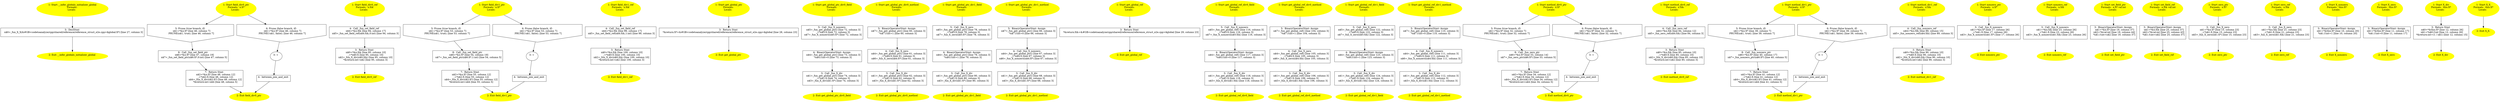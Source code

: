 /* @generated */
digraph cfg {
"__infer_globals_initializer_global.bdc08c089842ce08b974b22a75daf78e_1" [label="1: Start __infer_globals_initializer_global\nFormals: \nLocals:  \n  " color=yellow style=filled]
	

	 "__infer_globals_initializer_global.bdc08c089842ce08b974b22a75daf78e_1" -> "__infer_globals_initializer_global.bdc08c089842ce08b974b22a75daf78e_3" ;
"__infer_globals_initializer_global.bdc08c089842ce08b974b22a75daf78e_2" [label="2: Exit __infer_globals_initializer_global \n  " color=yellow style=filled]
	

"__infer_globals_initializer_global.bdc08c089842ce08b974b22a75daf78e_3" [label="3:  DeclStmt \n   n$0=_fun_X_X(&#GB<codetoanalyze/cpp/shared/reference/reference_struct_e2e.cpp>$global:X*) [line 27, column 3]\n " shape="box"]
	

	 "__infer_globals_initializer_global.bdc08c089842ce08b974b22a75daf78e_3" -> "__infer_globals_initializer_global.bdc08c089842ce08b974b22a75daf78e_2" ;
"field_div0_ptr(class X)#2555781581744357321.6b797bfc0b5ae2232a6e90651b2c1e32_1" [label="1: Start field_div0_ptr\nFormals:  x:X*\nLocals:  \n  " color=yellow style=filled]
	

	 "field_div0_ptr(class X)#2555781581744357321.6b797bfc0b5ae2232a6e90651b2c1e32_1" -> "field_div0_ptr(class X)#2555781581744357321.6b797bfc0b5ae2232a6e90651b2c1e32_5" ;
	 "field_div0_ptr(class X)#2555781581744357321.6b797bfc0b5ae2232a6e90651b2c1e32_1" -> "field_div0_ptr(class X)#2555781581744357321.6b797bfc0b5ae2232a6e90651b2c1e32_6" ;
"field_div0_ptr(class X)#2555781581744357321.6b797bfc0b5ae2232a6e90651b2c1e32_2" [label="2: Exit field_div0_ptr \n  " color=yellow style=filled]
	

"field_div0_ptr(class X)#2555781581744357321.6b797bfc0b5ae2232a6e90651b2c1e32_3" [label="3: + \n  " ]
	

	 "field_div0_ptr(class X)#2555781581744357321.6b797bfc0b5ae2232a6e90651b2c1e32_3" -> "field_div0_ptr(class X)#2555781581744357321.6b797bfc0b5ae2232a6e90651b2c1e32_4" ;
"field_div0_ptr(class X)#2555781581744357321.6b797bfc0b5ae2232a6e90651b2c1e32_4" [label="4:  between_join_and_exit \n  " shape="box"]
	

	 "field_div0_ptr(class X)#2555781581744357321.6b797bfc0b5ae2232a6e90651b2c1e32_4" -> "field_div0_ptr(class X)#2555781581744357321.6b797bfc0b5ae2232a6e90651b2c1e32_2" ;
"field_div0_ptr(class X)#2555781581744357321.6b797bfc0b5ae2232a6e90651b2c1e32_5" [label="5: Prune (true branch, if) \n   n$1=*&x:X* [line 46, column 7]\n  PRUNE(n$1, true); [line 46, column 7]\n " shape="invhouse"]
	

	 "field_div0_ptr(class X)#2555781581744357321.6b797bfc0b5ae2232a6e90651b2c1e32_5" -> "field_div0_ptr(class X)#2555781581744357321.6b797bfc0b5ae2232a6e90651b2c1e32_8" ;
"field_div0_ptr(class X)#2555781581744357321.6b797bfc0b5ae2232a6e90651b2c1e32_6" [label="6: Prune (false branch, if) \n   n$1=*&x:X* [line 46, column 7]\n  PRUNE(!n$1, false); [line 46, column 7]\n " shape="invhouse"]
	

	 "field_div0_ptr(class X)#2555781581744357321.6b797bfc0b5ae2232a6e90651b2c1e32_6" -> "field_div0_ptr(class X)#2555781581744357321.6b797bfc0b5ae2232a6e90651b2c1e32_3" ;
"field_div0_ptr(class X)#2555781581744357321.6b797bfc0b5ae2232a6e90651b2c1e32_7" [label="7:  Return Stmt \n   n$2=*&x:X* [line 48, column 12]\n  _=*n$2:X [line 48, column 12]\n  n$4=_fun_X_div(n$2:X*) [line 48, column 12]\n  *&return:int=n$4 [line 48, column 5]\n " shape="box"]
	

	 "field_div0_ptr(class X)#2555781581744357321.6b797bfc0b5ae2232a6e90651b2c1e32_7" -> "field_div0_ptr(class X)#2555781581744357321.6b797bfc0b5ae2232a6e90651b2c1e32_2" ;
"field_div0_ptr(class X)#2555781581744357321.6b797bfc0b5ae2232a6e90651b2c1e32_8" [label="8:  Call _fun_set_field_ptr \n   n$6=*&x:X* [line 47, column 19]\n  n$7=_fun_set_field_ptr(n$6:X*,0:int) [line 47, column 5]\n " shape="box"]
	

	 "field_div0_ptr(class X)#2555781581744357321.6b797bfc0b5ae2232a6e90651b2c1e32_8" -> "field_div0_ptr(class X)#2555781581744357321.6b797bfc0b5ae2232a6e90651b2c1e32_7" ;
"field_div0_ref#11723804822630548942.b7eb5245bed0a75cdc2d181e5af92008_1" [label="1: Start field_div0_ref\nFormals:  x:X&\nLocals:  \n  " color=yellow style=filled]
	

	 "field_div0_ref#11723804822630548942.b7eb5245bed0a75cdc2d181e5af92008_1" -> "field_div0_ref#11723804822630548942.b7eb5245bed0a75cdc2d181e5af92008_4" ;
"field_div0_ref#11723804822630548942.b7eb5245bed0a75cdc2d181e5af92008_2" [label="2: Exit field_div0_ref \n  " color=yellow style=filled]
	

"field_div0_ref#11723804822630548942.b7eb5245bed0a75cdc2d181e5af92008_3" [label="3:  Return Stmt \n   n$0=*&x:X& [line 95, column 10]\n  _=*n$0:X [line 95, column 10]\n  n$2=_fun_X_div(n$0:X&) [line 95, column 10]\n  *&return:int=n$2 [line 95, column 3]\n " shape="box"]
	

	 "field_div0_ref#11723804822630548942.b7eb5245bed0a75cdc2d181e5af92008_3" -> "field_div0_ref#11723804822630548942.b7eb5245bed0a75cdc2d181e5af92008_2" ;
"field_div0_ref#11723804822630548942.b7eb5245bed0a75cdc2d181e5af92008_4" [label="4:  Call _fun_set_field_ref \n   n$4=*&x:X& [line 94, column 17]\n  n$5=_fun_set_field_ref(n$4:X&,0:int) [line 94, column 3]\n " shape="box"]
	

	 "field_div0_ref#11723804822630548942.b7eb5245bed0a75cdc2d181e5af92008_4" -> "field_div0_ref#11723804822630548942.b7eb5245bed0a75cdc2d181e5af92008_3" ;
"field_div1_ptr(class X)#10491775926176760544.81717de1848fc0d3e24eb39e45b574dd_1" [label="1: Start field_div1_ptr\nFormals:  x:X*\nLocals:  \n  " color=yellow style=filled]
	

	 "field_div1_ptr(class X)#10491775926176760544.81717de1848fc0d3e24eb39e45b574dd_1" -> "field_div1_ptr(class X)#10491775926176760544.81717de1848fc0d3e24eb39e45b574dd_5" ;
	 "field_div1_ptr(class X)#10491775926176760544.81717de1848fc0d3e24eb39e45b574dd_1" -> "field_div1_ptr(class X)#10491775926176760544.81717de1848fc0d3e24eb39e45b574dd_6" ;
"field_div1_ptr(class X)#10491775926176760544.81717de1848fc0d3e24eb39e45b574dd_2" [label="2: Exit field_div1_ptr \n  " color=yellow style=filled]
	

"field_div1_ptr(class X)#10491775926176760544.81717de1848fc0d3e24eb39e45b574dd_3" [label="3: + \n  " ]
	

	 "field_div1_ptr(class X)#10491775926176760544.81717de1848fc0d3e24eb39e45b574dd_3" -> "field_div1_ptr(class X)#10491775926176760544.81717de1848fc0d3e24eb39e45b574dd_4" ;
"field_div1_ptr(class X)#10491775926176760544.81717de1848fc0d3e24eb39e45b574dd_4" [label="4:  between_join_and_exit \n  " shape="box"]
	

	 "field_div1_ptr(class X)#10491775926176760544.81717de1848fc0d3e24eb39e45b574dd_4" -> "field_div1_ptr(class X)#10491775926176760544.81717de1848fc0d3e24eb39e45b574dd_2" ;
"field_div1_ptr(class X)#10491775926176760544.81717de1848fc0d3e24eb39e45b574dd_5" [label="5: Prune (true branch, if) \n   n$1=*&x:X* [line 53, column 7]\n  PRUNE(n$1, true); [line 53, column 7]\n " shape="invhouse"]
	

	 "field_div1_ptr(class X)#10491775926176760544.81717de1848fc0d3e24eb39e45b574dd_5" -> "field_div1_ptr(class X)#10491775926176760544.81717de1848fc0d3e24eb39e45b574dd_8" ;
"field_div1_ptr(class X)#10491775926176760544.81717de1848fc0d3e24eb39e45b574dd_6" [label="6: Prune (false branch, if) \n   n$1=*&x:X* [line 53, column 7]\n  PRUNE(!n$1, false); [line 53, column 7]\n " shape="invhouse"]
	

	 "field_div1_ptr(class X)#10491775926176760544.81717de1848fc0d3e24eb39e45b574dd_6" -> "field_div1_ptr(class X)#10491775926176760544.81717de1848fc0d3e24eb39e45b574dd_3" ;
"field_div1_ptr(class X)#10491775926176760544.81717de1848fc0d3e24eb39e45b574dd_7" [label="7:  Return Stmt \n   n$2=*&x:X* [line 55, column 12]\n  _=*n$2:X [line 55, column 12]\n  n$4=_fun_X_div(n$2:X*) [line 55, column 12]\n  *&return:int=n$4 [line 55, column 5]\n " shape="box"]
	

	 "field_div1_ptr(class X)#10491775926176760544.81717de1848fc0d3e24eb39e45b574dd_7" -> "field_div1_ptr(class X)#10491775926176760544.81717de1848fc0d3e24eb39e45b574dd_2" ;
"field_div1_ptr(class X)#10491775926176760544.81717de1848fc0d3e24eb39e45b574dd_8" [label="8:  Call _fun_set_field_ptr \n   n$6=*&x:X* [line 54, column 19]\n  n$7=_fun_set_field_ptr(n$6:X*,1:int) [line 54, column 5]\n " shape="box"]
	

	 "field_div1_ptr(class X)#10491775926176760544.81717de1848fc0d3e24eb39e45b574dd_8" -> "field_div1_ptr(class X)#10491775926176760544.81717de1848fc0d3e24eb39e45b574dd_7" ;
"field_div1_ref#1499715418357335887.5b6e5f87301df1903e4a04faae98d6d5_1" [label="1: Start field_div1_ref\nFormals:  x:X&\nLocals:  \n  " color=yellow style=filled]
	

	 "field_div1_ref#1499715418357335887.5b6e5f87301df1903e4a04faae98d6d5_1" -> "field_div1_ref#1499715418357335887.5b6e5f87301df1903e4a04faae98d6d5_4" ;
"field_div1_ref#1499715418357335887.5b6e5f87301df1903e4a04faae98d6d5_2" [label="2: Exit field_div1_ref \n  " color=yellow style=filled]
	

"field_div1_ref#1499715418357335887.5b6e5f87301df1903e4a04faae98d6d5_3" [label="3:  Return Stmt \n   n$0=*&x:X& [line 100, column 10]\n  _=*n$0:X [line 100, column 10]\n  n$2=_fun_X_div(n$0:X&) [line 100, column 10]\n  *&return:int=n$2 [line 100, column 3]\n " shape="box"]
	

	 "field_div1_ref#1499715418357335887.5b6e5f87301df1903e4a04faae98d6d5_3" -> "field_div1_ref#1499715418357335887.5b6e5f87301df1903e4a04faae98d6d5_2" ;
"field_div1_ref#1499715418357335887.5b6e5f87301df1903e4a04faae98d6d5_4" [label="4:  Call _fun_set_field_ref \n   n$4=*&x:X& [line 99, column 17]\n  n$5=_fun_set_field_ref(n$4:X&,1:int) [line 99, column 3]\n " shape="box"]
	

	 "field_div1_ref#1499715418357335887.5b6e5f87301df1903e4a04faae98d6d5_4" -> "field_div1_ref#1499715418357335887.5b6e5f87301df1903e4a04faae98d6d5_3" ;
"get_global_ptr#6940583460992234632.3d4bb50869af20053c9b0c52091a0a39_1" [label="1: Start get_global_ptr\nFormals: \nLocals:  \n  " color=yellow style=filled]
	

	 "get_global_ptr#6940583460992234632.3d4bb50869af20053c9b0c52091a0a39_1" -> "get_global_ptr#6940583460992234632.3d4bb50869af20053c9b0c52091a0a39_3" ;
"get_global_ptr#6940583460992234632.3d4bb50869af20053c9b0c52091a0a39_2" [label="2: Exit get_global_ptr \n  " color=yellow style=filled]
	

"get_global_ptr#6940583460992234632.3d4bb50869af20053c9b0c52091a0a39_3" [label="3:  Return Stmt \n   *&return:X*=&#GB<codetoanalyze/cpp/shared/reference/reference_struct_e2e.cpp>$global [line 28, column 23]\n " shape="box"]
	

	 "get_global_ptr#6940583460992234632.3d4bb50869af20053c9b0c52091a0a39_3" -> "get_global_ptr#6940583460992234632.3d4bb50869af20053c9b0c52091a0a39_2" ;
"get_global_ptr_div0_field#8708891951617234281.85a5d13d32b9177abaa3c8c98323c45e_1" [label="1: Start get_global_ptr_div0_field\nFormals: \nLocals:  \n  " color=yellow style=filled]
	

	 "get_global_ptr_div0_field#8708891951617234281.85a5d13d32b9177abaa3c8c98323c45e_1" -> "get_global_ptr_div0_field#8708891951617234281.85a5d13d32b9177abaa3c8c98323c45e_5" ;
"get_global_ptr_div0_field#8708891951617234281.85a5d13d32b9177abaa3c8c98323c45e_2" [label="2: Exit get_global_ptr_div0_field \n  " color=yellow style=filled]
	

"get_global_ptr_div0_field#8708891951617234281.85a5d13d32b9177abaa3c8c98323c45e_3" [label="3:  Call _fun_X_div \n   n$1=_fun_get_global_ptr() [line 74, column 3]\n  _=*n$1:X [line 74, column 3]\n  n$3=_fun_X_div(n$1:X*) [line 74, column 3]\n " shape="box"]
	

	 "get_global_ptr_div0_field#8708891951617234281.85a5d13d32b9177abaa3c8c98323c45e_3" -> "get_global_ptr_div0_field#8708891951617234281.85a5d13d32b9177abaa3c8c98323c45e_2" ;
"get_global_ptr_div0_field#8708891951617234281.85a5d13d32b9177abaa3c8c98323c45e_4" [label="4:  BinaryOperatorStmt: Assign \n   n$4=_fun_get_global_ptr() [line 73, column 3]\n  *n$4.f:int=0 [line 73, column 3]\n " shape="box"]
	

	 "get_global_ptr_div0_field#8708891951617234281.85a5d13d32b9177abaa3c8c98323c45e_4" -> "get_global_ptr_div0_field#8708891951617234281.85a5d13d32b9177abaa3c8c98323c45e_3" ;
"get_global_ptr_div0_field#8708891951617234281.85a5d13d32b9177abaa3c8c98323c45e_5" [label="5:  Call _fun_X_nonzero \n   n$5=_fun_get_global_ptr() [line 72, column 3]\n  _=*n$5:X [line 72, column 3]\n  n$7=_fun_X_nonzero(n$5:X*) [line 72, column 3]\n " shape="box"]
	

	 "get_global_ptr_div0_field#8708891951617234281.85a5d13d32b9177abaa3c8c98323c45e_5" -> "get_global_ptr_div0_field#8708891951617234281.85a5d13d32b9177abaa3c8c98323c45e_4" ;
"get_global_ptr_div0_method#6868600075123047675.d796dd8227b55f7d5d2ba2c1a06183dd_1" [label="1: Start get_global_ptr_div0_method\nFormals: \nLocals:  \n  " color=yellow style=filled]
	

	 "get_global_ptr_div0_method#6868600075123047675.d796dd8227b55f7d5d2ba2c1a06183dd_1" -> "get_global_ptr_div0_method#6868600075123047675.d796dd8227b55f7d5d2ba2c1a06183dd_5" ;
"get_global_ptr_div0_method#6868600075123047675.d796dd8227b55f7d5d2ba2c1a06183dd_2" [label="2: Exit get_global_ptr_div0_method \n  " color=yellow style=filled]
	

"get_global_ptr_div0_method#6868600075123047675.d796dd8227b55f7d5d2ba2c1a06183dd_3" [label="3:  Call _fun_X_div \n   n$1=_fun_get_global_ptr() [line 62, column 3]\n  _=*n$1:X [line 62, column 3]\n  n$3=_fun_X_div(n$1:X*) [line 62, column 3]\n " shape="box"]
	

	 "get_global_ptr_div0_method#6868600075123047675.d796dd8227b55f7d5d2ba2c1a06183dd_3" -> "get_global_ptr_div0_method#6868600075123047675.d796dd8227b55f7d5d2ba2c1a06183dd_2" ;
"get_global_ptr_div0_method#6868600075123047675.d796dd8227b55f7d5d2ba2c1a06183dd_4" [label="4:  Call _fun_X_zero \n   n$4=_fun_get_global_ptr() [line 61, column 3]\n  _=*n$4:X [line 61, column 3]\n  n$6=_fun_X_zero(n$4:X*) [line 61, column 3]\n " shape="box"]
	

	 "get_global_ptr_div0_method#6868600075123047675.d796dd8227b55f7d5d2ba2c1a06183dd_4" -> "get_global_ptr_div0_method#6868600075123047675.d796dd8227b55f7d5d2ba2c1a06183dd_3" ;
"get_global_ptr_div0_method#6868600075123047675.d796dd8227b55f7d5d2ba2c1a06183dd_5" [label="5:  BinaryOperatorStmt: Assign \n   n$7=_fun_get_global_ptr() [line 60, column 3]\n  *n$7.f:int=1 [line 60, column 3]\n " shape="box"]
	

	 "get_global_ptr_div0_method#6868600075123047675.d796dd8227b55f7d5d2ba2c1a06183dd_5" -> "get_global_ptr_div0_method#6868600075123047675.d796dd8227b55f7d5d2ba2c1a06183dd_4" ;
"get_global_ptr_div1_field#6744083307199058304.94ebaff789d09fecbd24e3f8bfd75e70_1" [label="1: Start get_global_ptr_div1_field\nFormals: \nLocals:  \n  " color=yellow style=filled]
	

	 "get_global_ptr_div1_field#6744083307199058304.94ebaff789d09fecbd24e3f8bfd75e70_1" -> "get_global_ptr_div1_field#6744083307199058304.94ebaff789d09fecbd24e3f8bfd75e70_5" ;
"get_global_ptr_div1_field#6744083307199058304.94ebaff789d09fecbd24e3f8bfd75e70_2" [label="2: Exit get_global_ptr_div1_field \n  " color=yellow style=filled]
	

"get_global_ptr_div1_field#6744083307199058304.94ebaff789d09fecbd24e3f8bfd75e70_3" [label="3:  Call _fun_X_div \n   n$1=_fun_get_global_ptr() [line 80, column 3]\n  _=*n$1:X [line 80, column 3]\n  n$3=_fun_X_div(n$1:X*) [line 80, column 3]\n " shape="box"]
	

	 "get_global_ptr_div1_field#6744083307199058304.94ebaff789d09fecbd24e3f8bfd75e70_3" -> "get_global_ptr_div1_field#6744083307199058304.94ebaff789d09fecbd24e3f8bfd75e70_2" ;
"get_global_ptr_div1_field#6744083307199058304.94ebaff789d09fecbd24e3f8bfd75e70_4" [label="4:  BinaryOperatorStmt: Assign \n   n$4=_fun_get_global_ptr() [line 79, column 3]\n  *n$4.f:int=1 [line 79, column 3]\n " shape="box"]
	

	 "get_global_ptr_div1_field#6744083307199058304.94ebaff789d09fecbd24e3f8bfd75e70_4" -> "get_global_ptr_div1_field#6744083307199058304.94ebaff789d09fecbd24e3f8bfd75e70_3" ;
"get_global_ptr_div1_field#6744083307199058304.94ebaff789d09fecbd24e3f8bfd75e70_5" [label="5:  Call _fun_X_zero \n   n$5=_fun_get_global_ptr() [line 78, column 3]\n  _=*n$5:X [line 78, column 3]\n  n$7=_fun_X_zero(n$5:X*) [line 78, column 3]\n " shape="box"]
	

	 "get_global_ptr_div1_field#6744083307199058304.94ebaff789d09fecbd24e3f8bfd75e70_5" -> "get_global_ptr_div1_field#6744083307199058304.94ebaff789d09fecbd24e3f8bfd75e70_4" ;
"get_global_ptr_div1_method#13320237176965265316.b7b17bcc9c036a753453d67e3683d764_1" [label="1: Start get_global_ptr_div1_method\nFormals: \nLocals:  \n  " color=yellow style=filled]
	

	 "get_global_ptr_div1_method#13320237176965265316.b7b17bcc9c036a753453d67e3683d764_1" -> "get_global_ptr_div1_method#13320237176965265316.b7b17bcc9c036a753453d67e3683d764_5" ;
"get_global_ptr_div1_method#13320237176965265316.b7b17bcc9c036a753453d67e3683d764_2" [label="2: Exit get_global_ptr_div1_method \n  " color=yellow style=filled]
	

"get_global_ptr_div1_method#13320237176965265316.b7b17bcc9c036a753453d67e3683d764_3" [label="3:  Call _fun_X_div \n   n$1=_fun_get_global_ptr() [line 68, column 3]\n  _=*n$1:X [line 68, column 3]\n  n$3=_fun_X_div(n$1:X*) [line 68, column 3]\n " shape="box"]
	

	 "get_global_ptr_div1_method#13320237176965265316.b7b17bcc9c036a753453d67e3683d764_3" -> "get_global_ptr_div1_method#13320237176965265316.b7b17bcc9c036a753453d67e3683d764_2" ;
"get_global_ptr_div1_method#13320237176965265316.b7b17bcc9c036a753453d67e3683d764_4" [label="4:  Call _fun_X_nonzero \n   n$4=_fun_get_global_ptr() [line 67, column 3]\n  _=*n$4:X [line 67, column 3]\n  n$6=_fun_X_nonzero(n$4:X*) [line 67, column 3]\n " shape="box"]
	

	 "get_global_ptr_div1_method#13320237176965265316.b7b17bcc9c036a753453d67e3683d764_4" -> "get_global_ptr_div1_method#13320237176965265316.b7b17bcc9c036a753453d67e3683d764_3" ;
"get_global_ptr_div1_method#13320237176965265316.b7b17bcc9c036a753453d67e3683d764_5" [label="5:  BinaryOperatorStmt: Assign \n   n$7=_fun_get_global_ptr() [line 66, column 3]\n  *n$7.f:int=0 [line 66, column 3]\n " shape="box"]
	

	 "get_global_ptr_div1_method#13320237176965265316.b7b17bcc9c036a753453d67e3683d764_5" -> "get_global_ptr_div1_method#13320237176965265316.b7b17bcc9c036a753453d67e3683d764_4" ;
"get_global_ref#16631994563311505709.c5518847f25d69c08bc2da87c0d94d1b_1" [label="1: Start get_global_ref\nFormals: \nLocals:  \n  " color=yellow style=filled]
	

	 "get_global_ref#16631994563311505709.c5518847f25d69c08bc2da87c0d94d1b_1" -> "get_global_ref#16631994563311505709.c5518847f25d69c08bc2da87c0d94d1b_3" ;
"get_global_ref#16631994563311505709.c5518847f25d69c08bc2da87c0d94d1b_2" [label="2: Exit get_global_ref \n  " color=yellow style=filled]
	

"get_global_ref#16631994563311505709.c5518847f25d69c08bc2da87c0d94d1b_3" [label="3:  Return Stmt \n   *&return:X&=&#GB<codetoanalyze/cpp/shared/reference/reference_struct_e2e.cpp>$global [line 29, column 23]\n " shape="box"]
	

	 "get_global_ref#16631994563311505709.c5518847f25d69c08bc2da87c0d94d1b_3" -> "get_global_ref#16631994563311505709.c5518847f25d69c08bc2da87c0d94d1b_2" ;
"get_global_ref_div0_field#9894336115642083138.99dfafa929e6446e06064af81022e228_1" [label="1: Start get_global_ref_div0_field\nFormals: \nLocals:  \n  " color=yellow style=filled]
	

	 "get_global_ref_div0_field#9894336115642083138.99dfafa929e6446e06064af81022e228_1" -> "get_global_ref_div0_field#9894336115642083138.99dfafa929e6446e06064af81022e228_5" ;
"get_global_ref_div0_field#9894336115642083138.99dfafa929e6446e06064af81022e228_2" [label="2: Exit get_global_ref_div0_field \n  " color=yellow style=filled]
	

"get_global_ref_div0_field#9894336115642083138.99dfafa929e6446e06064af81022e228_3" [label="3:  Call _fun_X_div \n   n$1=_fun_get_global_ref() [line 118, column 3]\n  _=*n$1:X [line 118, column 3]\n  n$3=_fun_X_div(n$1:X&) [line 118, column 3]\n " shape="box"]
	

	 "get_global_ref_div0_field#9894336115642083138.99dfafa929e6446e06064af81022e228_3" -> "get_global_ref_div0_field#9894336115642083138.99dfafa929e6446e06064af81022e228_2" ;
"get_global_ref_div0_field#9894336115642083138.99dfafa929e6446e06064af81022e228_4" [label="4:  BinaryOperatorStmt: Assign \n   n$4=_fun_get_global_ref() [line 117, column 3]\n  *n$4.f:int=0 [line 117, column 3]\n " shape="box"]
	

	 "get_global_ref_div0_field#9894336115642083138.99dfafa929e6446e06064af81022e228_4" -> "get_global_ref_div0_field#9894336115642083138.99dfafa929e6446e06064af81022e228_3" ;
"get_global_ref_div0_field#9894336115642083138.99dfafa929e6446e06064af81022e228_5" [label="5:  Call _fun_X_nonzero \n   n$5=_fun_get_global_ref() [line 116, column 3]\n  _=*n$5:X [line 116, column 3]\n  n$7=_fun_X_nonzero(n$5:X&) [line 116, column 3]\n " shape="box"]
	

	 "get_global_ref_div0_field#9894336115642083138.99dfafa929e6446e06064af81022e228_5" -> "get_global_ref_div0_field#9894336115642083138.99dfafa929e6446e06064af81022e228_4" ;
"get_global_ref_div0_method#4500024601676141702.703eacc20d3ff2ec6f40a78b62656e3a_1" [label="1: Start get_global_ref_div0_method\nFormals: \nLocals:  \n  " color=yellow style=filled]
	

	 "get_global_ref_div0_method#4500024601676141702.703eacc20d3ff2ec6f40a78b62656e3a_1" -> "get_global_ref_div0_method#4500024601676141702.703eacc20d3ff2ec6f40a78b62656e3a_5" ;
"get_global_ref_div0_method#4500024601676141702.703eacc20d3ff2ec6f40a78b62656e3a_2" [label="2: Exit get_global_ref_div0_method \n  " color=yellow style=filled]
	

"get_global_ref_div0_method#4500024601676141702.703eacc20d3ff2ec6f40a78b62656e3a_3" [label="3:  Call _fun_X_div \n   n$1=_fun_get_global_ref() [line 106, column 3]\n  _=*n$1:X [line 106, column 3]\n  n$3=_fun_X_div(n$1:X&) [line 106, column 3]\n " shape="box"]
	

	 "get_global_ref_div0_method#4500024601676141702.703eacc20d3ff2ec6f40a78b62656e3a_3" -> "get_global_ref_div0_method#4500024601676141702.703eacc20d3ff2ec6f40a78b62656e3a_2" ;
"get_global_ref_div0_method#4500024601676141702.703eacc20d3ff2ec6f40a78b62656e3a_4" [label="4:  Call _fun_X_zero \n   n$4=_fun_get_global_ref() [line 105, column 3]\n  _=*n$4:X [line 105, column 3]\n  n$6=_fun_X_zero(n$4:X&) [line 105, column 3]\n " shape="box"]
	

	 "get_global_ref_div0_method#4500024601676141702.703eacc20d3ff2ec6f40a78b62656e3a_4" -> "get_global_ref_div0_method#4500024601676141702.703eacc20d3ff2ec6f40a78b62656e3a_3" ;
"get_global_ref_div0_method#4500024601676141702.703eacc20d3ff2ec6f40a78b62656e3a_5" [label="5:  BinaryOperatorStmt: Assign \n   n$7=_fun_get_global_ref() [line 104, column 3]\n  *n$7.f:int=1 [line 104, column 3]\n " shape="box"]
	

	 "get_global_ref_div0_method#4500024601676141702.703eacc20d3ff2ec6f40a78b62656e3a_5" -> "get_global_ref_div0_method#4500024601676141702.703eacc20d3ff2ec6f40a78b62656e3a_4" ;
"get_global_ref_div1_field#9400638526174087075.f2be9db8a45f6acda1c8ab83ffea2ce8_1" [label="1: Start get_global_ref_div1_field\nFormals: \nLocals:  \n  " color=yellow style=filled]
	

	 "get_global_ref_div1_field#9400638526174087075.f2be9db8a45f6acda1c8ab83ffea2ce8_1" -> "get_global_ref_div1_field#9400638526174087075.f2be9db8a45f6acda1c8ab83ffea2ce8_5" ;
"get_global_ref_div1_field#9400638526174087075.f2be9db8a45f6acda1c8ab83ffea2ce8_2" [label="2: Exit get_global_ref_div1_field \n  " color=yellow style=filled]
	

"get_global_ref_div1_field#9400638526174087075.f2be9db8a45f6acda1c8ab83ffea2ce8_3" [label="3:  Call _fun_X_div \n   n$1=_fun_get_global_ref() [line 124, column 3]\n  _=*n$1:X [line 124, column 3]\n  n$3=_fun_X_div(n$1:X&) [line 124, column 3]\n " shape="box"]
	

	 "get_global_ref_div1_field#9400638526174087075.f2be9db8a45f6acda1c8ab83ffea2ce8_3" -> "get_global_ref_div1_field#9400638526174087075.f2be9db8a45f6acda1c8ab83ffea2ce8_2" ;
"get_global_ref_div1_field#9400638526174087075.f2be9db8a45f6acda1c8ab83ffea2ce8_4" [label="4:  BinaryOperatorStmt: Assign \n   n$4=_fun_get_global_ref() [line 123, column 3]\n  *n$4.f:int=1 [line 123, column 3]\n " shape="box"]
	

	 "get_global_ref_div1_field#9400638526174087075.f2be9db8a45f6acda1c8ab83ffea2ce8_4" -> "get_global_ref_div1_field#9400638526174087075.f2be9db8a45f6acda1c8ab83ffea2ce8_3" ;
"get_global_ref_div1_field#9400638526174087075.f2be9db8a45f6acda1c8ab83ffea2ce8_5" [label="5:  Call _fun_X_zero \n   n$5=_fun_get_global_ref() [line 122, column 3]\n  _=*n$5:X [line 122, column 3]\n  n$7=_fun_X_zero(n$5:X&) [line 122, column 3]\n " shape="box"]
	

	 "get_global_ref_div1_field#9400638526174087075.f2be9db8a45f6acda1c8ab83ffea2ce8_5" -> "get_global_ref_div1_field#9400638526174087075.f2be9db8a45f6acda1c8ab83ffea2ce8_4" ;
"get_global_ref_div1_method#9218905628510589917.1d66d8c44e8582bb6fcdcb7df79e3215_1" [label="1: Start get_global_ref_div1_method\nFormals: \nLocals:  \n  " color=yellow style=filled]
	

	 "get_global_ref_div1_method#9218905628510589917.1d66d8c44e8582bb6fcdcb7df79e3215_1" -> "get_global_ref_div1_method#9218905628510589917.1d66d8c44e8582bb6fcdcb7df79e3215_5" ;
"get_global_ref_div1_method#9218905628510589917.1d66d8c44e8582bb6fcdcb7df79e3215_2" [label="2: Exit get_global_ref_div1_method \n  " color=yellow style=filled]
	

"get_global_ref_div1_method#9218905628510589917.1d66d8c44e8582bb6fcdcb7df79e3215_3" [label="3:  Call _fun_X_div \n   n$1=_fun_get_global_ref() [line 112, column 3]\n  _=*n$1:X [line 112, column 3]\n  n$3=_fun_X_div(n$1:X&) [line 112, column 3]\n " shape="box"]
	

	 "get_global_ref_div1_method#9218905628510589917.1d66d8c44e8582bb6fcdcb7df79e3215_3" -> "get_global_ref_div1_method#9218905628510589917.1d66d8c44e8582bb6fcdcb7df79e3215_2" ;
"get_global_ref_div1_method#9218905628510589917.1d66d8c44e8582bb6fcdcb7df79e3215_4" [label="4:  Call _fun_X_nonzero \n   n$4=_fun_get_global_ref() [line 111, column 3]\n  _=*n$4:X [line 111, column 3]\n  n$6=_fun_X_nonzero(n$4:X&) [line 111, column 3]\n " shape="box"]
	

	 "get_global_ref_div1_method#9218905628510589917.1d66d8c44e8582bb6fcdcb7df79e3215_4" -> "get_global_ref_div1_method#9218905628510589917.1d66d8c44e8582bb6fcdcb7df79e3215_3" ;
"get_global_ref_div1_method#9218905628510589917.1d66d8c44e8582bb6fcdcb7df79e3215_5" [label="5:  BinaryOperatorStmt: Assign \n   n$7=_fun_get_global_ref() [line 110, column 3]\n  *n$7.f:int=0 [line 110, column 3]\n " shape="box"]
	

	 "get_global_ref_div1_method#9218905628510589917.1d66d8c44e8582bb6fcdcb7df79e3215_5" -> "get_global_ref_div1_method#9218905628510589917.1d66d8c44e8582bb6fcdcb7df79e3215_4" ;
"method_div0_ptr(class X)#6106785648087401281.dd62393e799ba25c316919114a8426e7_1" [label="1: Start method_div0_ptr\nFormals:  x:X*\nLocals:  \n  " color=yellow style=filled]
	

	 "method_div0_ptr(class X)#6106785648087401281.dd62393e799ba25c316919114a8426e7_1" -> "method_div0_ptr(class X)#6106785648087401281.dd62393e799ba25c316919114a8426e7_5" ;
	 "method_div0_ptr(class X)#6106785648087401281.dd62393e799ba25c316919114a8426e7_1" -> "method_div0_ptr(class X)#6106785648087401281.dd62393e799ba25c316919114a8426e7_6" ;
"method_div0_ptr(class X)#6106785648087401281.dd62393e799ba25c316919114a8426e7_2" [label="2: Exit method_div0_ptr \n  " color=yellow style=filled]
	

"method_div0_ptr(class X)#6106785648087401281.dd62393e799ba25c316919114a8426e7_3" [label="3: + \n  " ]
	

	 "method_div0_ptr(class X)#6106785648087401281.dd62393e799ba25c316919114a8426e7_3" -> "method_div0_ptr(class X)#6106785648087401281.dd62393e799ba25c316919114a8426e7_4" ;
"method_div0_ptr(class X)#6106785648087401281.dd62393e799ba25c316919114a8426e7_4" [label="4:  between_join_and_exit \n  " shape="box"]
	

	 "method_div0_ptr(class X)#6106785648087401281.dd62393e799ba25c316919114a8426e7_4" -> "method_div0_ptr(class X)#6106785648087401281.dd62393e799ba25c316919114a8426e7_2" ;
"method_div0_ptr(class X)#6106785648087401281.dd62393e799ba25c316919114a8426e7_5" [label="5: Prune (true branch, if) \n   n$1=*&x:X* [line 32, column 7]\n  PRUNE(n$1, true); [line 32, column 7]\n " shape="invhouse"]
	

	 "method_div0_ptr(class X)#6106785648087401281.dd62393e799ba25c316919114a8426e7_5" -> "method_div0_ptr(class X)#6106785648087401281.dd62393e799ba25c316919114a8426e7_8" ;
"method_div0_ptr(class X)#6106785648087401281.dd62393e799ba25c316919114a8426e7_6" [label="6: Prune (false branch, if) \n   n$1=*&x:X* [line 32, column 7]\n  PRUNE(!n$1, false); [line 32, column 7]\n " shape="invhouse"]
	

	 "method_div0_ptr(class X)#6106785648087401281.dd62393e799ba25c316919114a8426e7_6" -> "method_div0_ptr(class X)#6106785648087401281.dd62393e799ba25c316919114a8426e7_3" ;
"method_div0_ptr(class X)#6106785648087401281.dd62393e799ba25c316919114a8426e7_7" [label="7:  Return Stmt \n   n$2=*&x:X* [line 34, column 12]\n  _=*n$2:X [line 34, column 12]\n  n$4=_fun_X_div(n$2:X*) [line 34, column 12]\n  *&return:int=n$4 [line 34, column 5]\n " shape="box"]
	

	 "method_div0_ptr(class X)#6106785648087401281.dd62393e799ba25c316919114a8426e7_7" -> "method_div0_ptr(class X)#6106785648087401281.dd62393e799ba25c316919114a8426e7_2" ;
"method_div0_ptr(class X)#6106785648087401281.dd62393e799ba25c316919114a8426e7_8" [label="8:  Call _fun_zero_ptr \n   n$6=*&x:X* [line 33, column 14]\n  n$7=_fun_zero_ptr(n$6:X*) [line 33, column 5]\n " shape="box"]
	

	 "method_div0_ptr(class X)#6106785648087401281.dd62393e799ba25c316919114a8426e7_8" -> "method_div0_ptr(class X)#6106785648087401281.dd62393e799ba25c316919114a8426e7_7" ;
"method_div0_ref#12048348997540346822.5280d482da62ad0e098e3e6ad4e7915e_1" [label="1: Start method_div0_ref\nFormals:  x:X&\nLocals:  \n  " color=yellow style=filled]
	

	 "method_div0_ref#12048348997540346822.5280d482da62ad0e098e3e6ad4e7915e_1" -> "method_div0_ref#12048348997540346822.5280d482da62ad0e098e3e6ad4e7915e_4" ;
"method_div0_ref#12048348997540346822.5280d482da62ad0e098e3e6ad4e7915e_2" [label="2: Exit method_div0_ref \n  " color=yellow style=filled]
	

"method_div0_ref#12048348997540346822.5280d482da62ad0e098e3e6ad4e7915e_3" [label="3:  Return Stmt \n   n$0=*&x:X& [line 85, column 10]\n  _=*n$0:X [line 85, column 10]\n  n$2=_fun_X_div(n$0:X&) [line 85, column 10]\n  *&return:int=n$2 [line 85, column 3]\n " shape="box"]
	

	 "method_div0_ref#12048348997540346822.5280d482da62ad0e098e3e6ad4e7915e_3" -> "method_div0_ref#12048348997540346822.5280d482da62ad0e098e3e6ad4e7915e_2" ;
"method_div0_ref#12048348997540346822.5280d482da62ad0e098e3e6ad4e7915e_4" [label="4:  Call _fun_zero_ref \n   n$4=*&x:X& [line 84, column 12]\n  n$5=_fun_zero_ref(n$4:X&) [line 84, column 3]\n " shape="box"]
	

	 "method_div0_ref#12048348997540346822.5280d482da62ad0e098e3e6ad4e7915e_4" -> "method_div0_ref#12048348997540346822.5280d482da62ad0e098e3e6ad4e7915e_3" ;
"method_div1_ptr(class X)#3061685040798671000.64eb0c6fbbafc7f2c6db9ccea560251c_1" [label="1: Start method_div1_ptr\nFormals:  x:X*\nLocals:  \n  " color=yellow style=filled]
	

	 "method_div1_ptr(class X)#3061685040798671000.64eb0c6fbbafc7f2c6db9ccea560251c_1" -> "method_div1_ptr(class X)#3061685040798671000.64eb0c6fbbafc7f2c6db9ccea560251c_5" ;
	 "method_div1_ptr(class X)#3061685040798671000.64eb0c6fbbafc7f2c6db9ccea560251c_1" -> "method_div1_ptr(class X)#3061685040798671000.64eb0c6fbbafc7f2c6db9ccea560251c_6" ;
"method_div1_ptr(class X)#3061685040798671000.64eb0c6fbbafc7f2c6db9ccea560251c_2" [label="2: Exit method_div1_ptr \n  " color=yellow style=filled]
	

"method_div1_ptr(class X)#3061685040798671000.64eb0c6fbbafc7f2c6db9ccea560251c_3" [label="3: + \n  " ]
	

	 "method_div1_ptr(class X)#3061685040798671000.64eb0c6fbbafc7f2c6db9ccea560251c_3" -> "method_div1_ptr(class X)#3061685040798671000.64eb0c6fbbafc7f2c6db9ccea560251c_4" ;
"method_div1_ptr(class X)#3061685040798671000.64eb0c6fbbafc7f2c6db9ccea560251c_4" [label="4:  between_join_and_exit \n  " shape="box"]
	

	 "method_div1_ptr(class X)#3061685040798671000.64eb0c6fbbafc7f2c6db9ccea560251c_4" -> "method_div1_ptr(class X)#3061685040798671000.64eb0c6fbbafc7f2c6db9ccea560251c_2" ;
"method_div1_ptr(class X)#3061685040798671000.64eb0c6fbbafc7f2c6db9ccea560251c_5" [label="5: Prune (true branch, if) \n   n$1=*&x:X* [line 39, column 7]\n  PRUNE(n$1, true); [line 39, column 7]\n " shape="invhouse"]
	

	 "method_div1_ptr(class X)#3061685040798671000.64eb0c6fbbafc7f2c6db9ccea560251c_5" -> "method_div1_ptr(class X)#3061685040798671000.64eb0c6fbbafc7f2c6db9ccea560251c_8" ;
"method_div1_ptr(class X)#3061685040798671000.64eb0c6fbbafc7f2c6db9ccea560251c_6" [label="6: Prune (false branch, if) \n   n$1=*&x:X* [line 39, column 7]\n  PRUNE(!n$1, false); [line 39, column 7]\n " shape="invhouse"]
	

	 "method_div1_ptr(class X)#3061685040798671000.64eb0c6fbbafc7f2c6db9ccea560251c_6" -> "method_div1_ptr(class X)#3061685040798671000.64eb0c6fbbafc7f2c6db9ccea560251c_3" ;
"method_div1_ptr(class X)#3061685040798671000.64eb0c6fbbafc7f2c6db9ccea560251c_7" [label="7:  Return Stmt \n   n$2=*&x:X* [line 41, column 12]\n  _=*n$2:X [line 41, column 12]\n  n$4=_fun_X_div(n$2:X*) [line 41, column 12]\n  *&return:int=n$4 [line 41, column 5]\n " shape="box"]
	

	 "method_div1_ptr(class X)#3061685040798671000.64eb0c6fbbafc7f2c6db9ccea560251c_7" -> "method_div1_ptr(class X)#3061685040798671000.64eb0c6fbbafc7f2c6db9ccea560251c_2" ;
"method_div1_ptr(class X)#3061685040798671000.64eb0c6fbbafc7f2c6db9ccea560251c_8" [label="8:  Call _fun_nonzero_ptr \n   n$6=*&x:X* [line 40, column 17]\n  n$7=_fun_nonzero_ptr(n$6:X*) [line 40, column 5]\n " shape="box"]
	

	 "method_div1_ptr(class X)#3061685040798671000.64eb0c6fbbafc7f2c6db9ccea560251c_8" -> "method_div1_ptr(class X)#3061685040798671000.64eb0c6fbbafc7f2c6db9ccea560251c_7" ;
"method_div1_ref#18445848838166655559.1ecfa9c02aff37ba12fb556cb038f32c_1" [label="1: Start method_div1_ref\nFormals:  x:X&\nLocals:  \n  " color=yellow style=filled]
	

	 "method_div1_ref#18445848838166655559.1ecfa9c02aff37ba12fb556cb038f32c_1" -> "method_div1_ref#18445848838166655559.1ecfa9c02aff37ba12fb556cb038f32c_4" ;
"method_div1_ref#18445848838166655559.1ecfa9c02aff37ba12fb556cb038f32c_2" [label="2: Exit method_div1_ref \n  " color=yellow style=filled]
	

"method_div1_ref#18445848838166655559.1ecfa9c02aff37ba12fb556cb038f32c_3" [label="3:  Return Stmt \n   n$0=*&x:X& [line 90, column 10]\n  _=*n$0:X [line 90, column 10]\n  n$2=_fun_X_div(n$0:X&) [line 90, column 10]\n  *&return:int=n$2 [line 90, column 3]\n " shape="box"]
	

	 "method_div1_ref#18445848838166655559.1ecfa9c02aff37ba12fb556cb038f32c_3" -> "method_div1_ref#18445848838166655559.1ecfa9c02aff37ba12fb556cb038f32c_2" ;
"method_div1_ref#18445848838166655559.1ecfa9c02aff37ba12fb556cb038f32c_4" [label="4:  Call _fun_nonzero_ref \n   n$4=*&x:X& [line 89, column 15]\n  n$5=_fun_nonzero_ref(n$4:X&) [line 89, column 3]\n " shape="box"]
	

	 "method_div1_ref#18445848838166655559.1ecfa9c02aff37ba12fb556cb038f32c_4" -> "method_div1_ref#18445848838166655559.1ecfa9c02aff37ba12fb556cb038f32c_3" ;
"nonzero_ptr(class X)#1716920554390102131.ab3e0f6dea34ce6bb6abf3732e2b1b66_1" [label="1: Start nonzero_ptr\nFormals:  x:X*\nLocals:  \n  " color=yellow style=filled]
	

	 "nonzero_ptr(class X)#1716920554390102131.ab3e0f6dea34ce6bb6abf3732e2b1b66_1" -> "nonzero_ptr(class X)#1716920554390102131.ab3e0f6dea34ce6bb6abf3732e2b1b66_3" ;
"nonzero_ptr(class X)#1716920554390102131.ab3e0f6dea34ce6bb6abf3732e2b1b66_2" [label="2: Exit nonzero_ptr \n  " color=yellow style=filled]
	

"nonzero_ptr(class X)#1716920554390102131.ab3e0f6dea34ce6bb6abf3732e2b1b66_3" [label="3:  Call _fun_X_nonzero \n   n$1=*&x:X* [line 17, column 26]\n  _=*n$1:X [line 17, column 26]\n  n$3=_fun_X_nonzero(n$1:X*) [line 17, column 26]\n " shape="box"]
	

	 "nonzero_ptr(class X)#1716920554390102131.ab3e0f6dea34ce6bb6abf3732e2b1b66_3" -> "nonzero_ptr(class X)#1716920554390102131.ab3e0f6dea34ce6bb6abf3732e2b1b66_2" ;
"nonzero_ref#2062801655575406720.e5794366c34a5ecd10e2fd062a659f30_1" [label="1: Start nonzero_ref\nFormals:  x:X&\nLocals:  \n  " color=yellow style=filled]
	

	 "nonzero_ref#2062801655575406720.e5794366c34a5ecd10e2fd062a659f30_1" -> "nonzero_ref#2062801655575406720.e5794366c34a5ecd10e2fd062a659f30_3" ;
"nonzero_ref#2062801655575406720.e5794366c34a5ecd10e2fd062a659f30_2" [label="2: Exit nonzero_ref \n  " color=yellow style=filled]
	

"nonzero_ref#2062801655575406720.e5794366c34a5ecd10e2fd062a659f30_3" [label="3:  Call _fun_X_nonzero \n   n$1=*&x:X& [line 23, column 26]\n  _=*n$1:X [line 23, column 26]\n  n$3=_fun_X_nonzero(n$1:X&) [line 23, column 26]\n " shape="box"]
	

	 "nonzero_ref#2062801655575406720.e5794366c34a5ecd10e2fd062a659f30_3" -> "nonzero_ref#2062801655575406720.e5794366c34a5ecd10e2fd062a659f30_2" ;
"set_field_ptr(class X)#10262801862810946974.624982a2696b528e07aa0054da333ca2_1" [label="1: Start set_field_ptr\nFormals:  x:X* val:int\nLocals:  \n  " color=yellow style=filled]
	

	 "set_field_ptr(class X)#10262801862810946974.624982a2696b528e07aa0054da333ca2_1" -> "set_field_ptr(class X)#10262801862810946974.624982a2696b528e07aa0054da333ca2_3" ;
"set_field_ptr(class X)#10262801862810946974.624982a2696b528e07aa0054da333ca2_2" [label="2: Exit set_field_ptr \n  " color=yellow style=filled]
	

"set_field_ptr(class X)#10262801862810946974.624982a2696b528e07aa0054da333ca2_3" [label="3:  BinaryOperatorStmt: Assign \n   n$1=*&x:X* [line 19, column 37]\n  n$2=*&val:int [line 19, column 44]\n  *n$1.f:int=n$2 [line 19, column 37]\n " shape="box"]
	

	 "set_field_ptr(class X)#10262801862810946974.624982a2696b528e07aa0054da333ca2_3" -> "set_field_ptr(class X)#10262801862810946974.624982a2696b528e07aa0054da333ca2_2" ;
"set_field_ref#15177497547761982491.aa4620ee8933c900acc4164344e57432_1" [label="1: Start set_field_ref\nFormals:  x:X& val:int\nLocals:  \n  " color=yellow style=filled]
	

	 "set_field_ref#15177497547761982491.aa4620ee8933c900acc4164344e57432_1" -> "set_field_ref#15177497547761982491.aa4620ee8933c900acc4164344e57432_3" ;
"set_field_ref#15177497547761982491.aa4620ee8933c900acc4164344e57432_2" [label="2: Exit set_field_ref \n  " color=yellow style=filled]
	

"set_field_ref#15177497547761982491.aa4620ee8933c900acc4164344e57432_3" [label="3:  BinaryOperatorStmt: Assign \n   n$1=*&x:X& [line 25, column 37]\n  n$2=*&val:int [line 25, column 43]\n  *n$1.f:int=n$2 [line 25, column 37]\n " shape="box"]
	

	 "set_field_ref#15177497547761982491.aa4620ee8933c900acc4164344e57432_3" -> "set_field_ref#15177497547761982491.aa4620ee8933c900acc4164344e57432_2" ;
"zero_ptr(class X)#12528709853087384868.d08145759acbbf21c345f01eb7eefc7e_1" [label="1: Start zero_ptr\nFormals:  x:X*\nLocals:  \n  " color=yellow style=filled]
	

	 "zero_ptr(class X)#12528709853087384868.d08145759acbbf21c345f01eb7eefc7e_1" -> "zero_ptr(class X)#12528709853087384868.d08145759acbbf21c345f01eb7eefc7e_3" ;
"zero_ptr(class X)#12528709853087384868.d08145759acbbf21c345f01eb7eefc7e_2" [label="2: Exit zero_ptr \n  " color=yellow style=filled]
	

"zero_ptr(class X)#12528709853087384868.d08145759acbbf21c345f01eb7eefc7e_3" [label="3:  Call _fun_X_zero \n   n$1=*&x:X* [line 15, column 23]\n  _=*n$1:X [line 15, column 23]\n  n$3=_fun_X_zero(n$1:X*) [line 15, column 23]\n " shape="box"]
	

	 "zero_ptr(class X)#12528709853087384868.d08145759acbbf21c345f01eb7eefc7e_3" -> "zero_ptr(class X)#12528709853087384868.d08145759acbbf21c345f01eb7eefc7e_2" ;
"zero_ref#14077465191616488315.9f868765c76672369ef06a4d03ded4f3_1" [label="1: Start zero_ref\nFormals:  x:X&\nLocals:  \n  " color=yellow style=filled]
	

	 "zero_ref#14077465191616488315.9f868765c76672369ef06a4d03ded4f3_1" -> "zero_ref#14077465191616488315.9f868765c76672369ef06a4d03ded4f3_3" ;
"zero_ref#14077465191616488315.9f868765c76672369ef06a4d03ded4f3_2" [label="2: Exit zero_ref \n  " color=yellow style=filled]
	

"zero_ref#14077465191616488315.9f868765c76672369ef06a4d03ded4f3_3" [label="3:  Call _fun_X_zero \n   n$1=*&x:X& [line 21, column 23]\n  _=*n$1:X [line 21, column 23]\n  n$3=_fun_X_zero(n$1:X&) [line 21, column 23]\n " shape="box"]
	

	 "zero_ref#14077465191616488315.9f868765c76672369ef06a4d03ded4f3_3" -> "zero_ref#14077465191616488315.9f868765c76672369ef06a4d03ded4f3_2" ;
"nonzero#X#(11619218627491700674).1d7c44c6589f4c816f501055b35038bc_1" [label="1: Start X_nonzero\nFormals:  this:X*\nLocals:  \n  " color=yellow style=filled]
	

	 "nonzero#X#(11619218627491700674).1d7c44c6589f4c816f501055b35038bc_1" -> "nonzero#X#(11619218627491700674).1d7c44c6589f4c816f501055b35038bc_3" ;
"nonzero#X#(11619218627491700674).1d7c44c6589f4c816f501055b35038bc_2" [label="2: Exit X_nonzero \n  " color=yellow style=filled]
	

"nonzero#X#(11619218627491700674).1d7c44c6589f4c816f501055b35038bc_3" [label="3:  BinaryOperatorStmt: Assign \n   n$1=*&this:X* [line 10, column 20]\n  *n$1.f:int=1 [line 10, column 20]\n " shape="box"]
	

	 "nonzero#X#(11619218627491700674).1d7c44c6589f4c816f501055b35038bc_3" -> "nonzero#X#(11619218627491700674).1d7c44c6589f4c816f501055b35038bc_2" ;
"zero#X#(16299302305861440992).e13842f7b98f126e5d2188644c16a995_1" [label="1: Start X_zero\nFormals:  this:X*\nLocals:  \n  " color=yellow style=filled]
	

	 "zero#X#(16299302305861440992).e13842f7b98f126e5d2188644c16a995_1" -> "zero#X#(16299302305861440992).e13842f7b98f126e5d2188644c16a995_3" ;
"zero#X#(16299302305861440992).e13842f7b98f126e5d2188644c16a995_2" [label="2: Exit X_zero \n  " color=yellow style=filled]
	

"zero#X#(16299302305861440992).e13842f7b98f126e5d2188644c16a995_3" [label="3:  BinaryOperatorStmt: Assign \n   n$1=*&this:X* [line 11, column 17]\n  *n$1.f:int=0 [line 11, column 17]\n " shape="box"]
	

	 "zero#X#(16299302305861440992).e13842f7b98f126e5d2188644c16a995_3" -> "zero#X#(16299302305861440992).e13842f7b98f126e5d2188644c16a995_2" ;
"div#X#(18085298371773708552).78228fdd912ebeeb718ac23bdc727c87_1" [label="1: Start X_div\nFormals:  this:X*\nLocals:  \n  " color=yellow style=filled]
	

	 "div#X#(18085298371773708552).78228fdd912ebeeb718ac23bdc727c87_1" -> "div#X#(18085298371773708552).78228fdd912ebeeb718ac23bdc727c87_3" ;
"div#X#(18085298371773708552).78228fdd912ebeeb718ac23bdc727c87_2" [label="2: Exit X_div \n  " color=yellow style=filled]
	

"div#X#(18085298371773708552).78228fdd912ebeeb718ac23bdc727c87_3" [label="3:  Return Stmt \n   n$0=*&this:X* [line 12, column 26]\n  n$1=*n$0.f:int [line 12, column 26]\n  *&return:int=(1 / n$1) [line 12, column 15]\n " shape="box"]
	

	 "div#X#(18085298371773708552).78228fdd912ebeeb718ac23bdc727c87_3" -> "div#X#(18085298371773708552).78228fdd912ebeeb718ac23bdc727c87_2" ;
"X#X#{4951618003533511344}.a6c75b361b5e04dddb518f7e116a9ca2_1" [label="1: Start X_X\nFormals:  this:X*\nLocals:  \n  " color=yellow style=filled]
	

	 "X#X#{4951618003533511344}.a6c75b361b5e04dddb518f7e116a9ca2_1" -> "X#X#{4951618003533511344}.a6c75b361b5e04dddb518f7e116a9ca2_2" ;
"X#X#{4951618003533511344}.a6c75b361b5e04dddb518f7e116a9ca2_2" [label="2: Exit X_X \n  " color=yellow style=filled]
	

}
